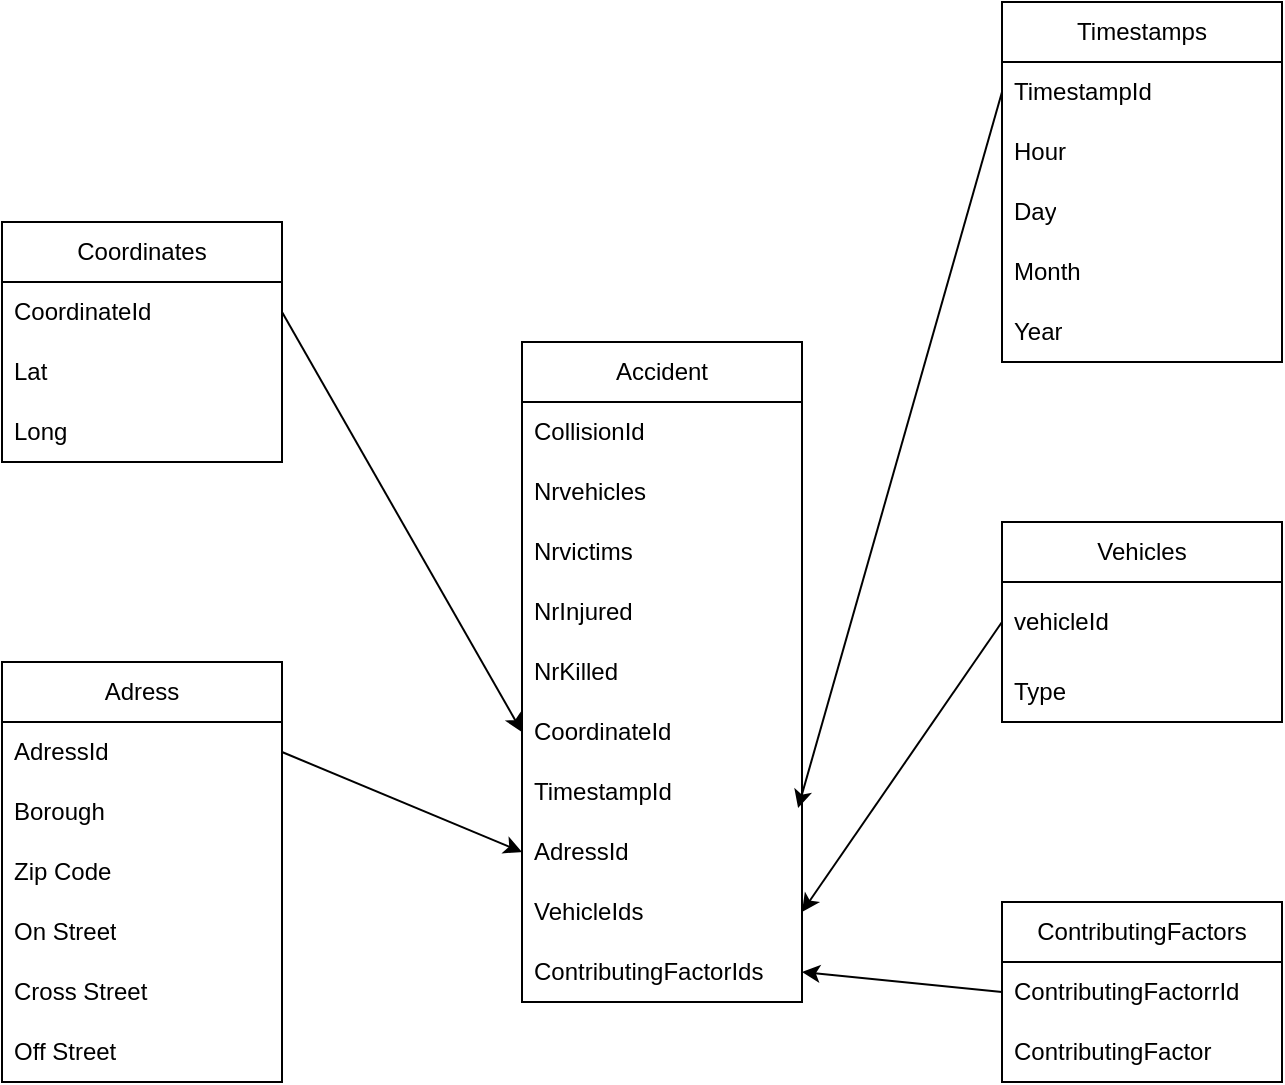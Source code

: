 <mxfile version="21.7.5" type="device">
  <diagram name="Page-1" id="FHll8WzpA1L_HqZMrtWP">
    <mxGraphModel dx="1434" dy="954" grid="1" gridSize="10" guides="1" tooltips="1" connect="1" arrows="1" fold="1" page="1" pageScale="1" pageWidth="850" pageHeight="1100" math="0" shadow="0">
      <root>
        <mxCell id="0" />
        <mxCell id="1" parent="0" />
        <mxCell id="hzd8DgvggC8h37WjO7RR-1" value="Accident" style="swimlane;fontStyle=0;childLayout=stackLayout;horizontal=1;startSize=30;horizontalStack=0;resizeParent=1;resizeParentMax=0;resizeLast=0;collapsible=1;marginBottom=0;whiteSpace=wrap;html=1;" parent="1" vertex="1">
          <mxGeometry x="390" y="360" width="140" height="330" as="geometry" />
        </mxCell>
        <mxCell id="hzd8DgvggC8h37WjO7RR-2" value="CollisionId" style="text;strokeColor=none;fillColor=none;align=left;verticalAlign=middle;spacingLeft=4;spacingRight=4;overflow=hidden;points=[[0,0.5],[1,0.5]];portConstraint=eastwest;rotatable=0;whiteSpace=wrap;html=1;" parent="hzd8DgvggC8h37WjO7RR-1" vertex="1">
          <mxGeometry y="30" width="140" height="30" as="geometry" />
        </mxCell>
        <mxCell id="hzd8DgvggC8h37WjO7RR-3" value="Nrvehicles" style="text;strokeColor=none;fillColor=none;align=left;verticalAlign=middle;spacingLeft=4;spacingRight=4;overflow=hidden;points=[[0,0.5],[1,0.5]];portConstraint=eastwest;rotatable=0;whiteSpace=wrap;html=1;" parent="hzd8DgvggC8h37WjO7RR-1" vertex="1">
          <mxGeometry y="60" width="140" height="30" as="geometry" />
        </mxCell>
        <mxCell id="hzd8DgvggC8h37WjO7RR-44" value="Nrvictims" style="text;strokeColor=none;fillColor=none;align=left;verticalAlign=middle;spacingLeft=4;spacingRight=4;overflow=hidden;points=[[0,0.5],[1,0.5]];portConstraint=eastwest;rotatable=0;whiteSpace=wrap;html=1;" parent="hzd8DgvggC8h37WjO7RR-1" vertex="1">
          <mxGeometry y="90" width="140" height="30" as="geometry" />
        </mxCell>
        <mxCell id="hzd8DgvggC8h37WjO7RR-41" value="NrInjured" style="text;strokeColor=none;fillColor=none;align=left;verticalAlign=middle;spacingLeft=4;spacingRight=4;overflow=hidden;points=[[0,0.5],[1,0.5]];portConstraint=eastwest;rotatable=0;whiteSpace=wrap;html=1;" parent="hzd8DgvggC8h37WjO7RR-1" vertex="1">
          <mxGeometry y="120" width="140" height="30" as="geometry" />
        </mxCell>
        <mxCell id="-MyG7ZGug_sTL0hXFKQI-2" value="NrKilled" style="text;strokeColor=none;fillColor=none;align=left;verticalAlign=middle;spacingLeft=4;spacingRight=4;overflow=hidden;points=[[0,0.5],[1,0.5]];portConstraint=eastwest;rotatable=0;whiteSpace=wrap;html=1;" vertex="1" parent="hzd8DgvggC8h37WjO7RR-1">
          <mxGeometry y="150" width="140" height="30" as="geometry" />
        </mxCell>
        <mxCell id="hzd8DgvggC8h37WjO7RR-4" value="CoordinateId" style="text;strokeColor=none;fillColor=none;align=left;verticalAlign=middle;spacingLeft=4;spacingRight=4;overflow=hidden;points=[[0,0.5],[1,0.5]];portConstraint=eastwest;rotatable=0;whiteSpace=wrap;html=1;" parent="hzd8DgvggC8h37WjO7RR-1" vertex="1">
          <mxGeometry y="180" width="140" height="30" as="geometry" />
        </mxCell>
        <mxCell id="hzd8DgvggC8h37WjO7RR-24" value="TimestampId" style="text;strokeColor=none;fillColor=none;align=left;verticalAlign=middle;spacingLeft=4;spacingRight=4;overflow=hidden;points=[[0,0.5],[1,0.5]];portConstraint=eastwest;rotatable=0;whiteSpace=wrap;html=1;" parent="hzd8DgvggC8h37WjO7RR-1" vertex="1">
          <mxGeometry y="210" width="140" height="30" as="geometry" />
        </mxCell>
        <mxCell id="hzd8DgvggC8h37WjO7RR-40" value="AdressId" style="text;strokeColor=none;fillColor=none;align=left;verticalAlign=middle;spacingLeft=4;spacingRight=4;overflow=hidden;points=[[0,0.5],[1,0.5]];portConstraint=eastwest;rotatable=0;whiteSpace=wrap;html=1;" parent="hzd8DgvggC8h37WjO7RR-1" vertex="1">
          <mxGeometry y="240" width="140" height="30" as="geometry" />
        </mxCell>
        <mxCell id="hzd8DgvggC8h37WjO7RR-42" value="VehicleIds" style="text;strokeColor=none;fillColor=none;align=left;verticalAlign=middle;spacingLeft=4;spacingRight=4;overflow=hidden;points=[[0,0.5],[1,0.5]];portConstraint=eastwest;rotatable=0;whiteSpace=wrap;html=1;" parent="hzd8DgvggC8h37WjO7RR-1" vertex="1">
          <mxGeometry y="270" width="140" height="30" as="geometry" />
        </mxCell>
        <mxCell id="-MyG7ZGug_sTL0hXFKQI-1" value="ContributingFactorIds" style="text;strokeColor=none;fillColor=none;align=left;verticalAlign=middle;spacingLeft=4;spacingRight=4;overflow=hidden;points=[[0,0.5],[1,0.5]];portConstraint=eastwest;rotatable=0;whiteSpace=wrap;html=1;" vertex="1" parent="hzd8DgvggC8h37WjO7RR-1">
          <mxGeometry y="300" width="140" height="30" as="geometry" />
        </mxCell>
        <mxCell id="hzd8DgvggC8h37WjO7RR-9" value="Adress" style="swimlane;fontStyle=0;childLayout=stackLayout;horizontal=1;startSize=30;horizontalStack=0;resizeParent=1;resizeParentMax=0;resizeLast=0;collapsible=1;marginBottom=0;whiteSpace=wrap;html=1;" parent="1" vertex="1">
          <mxGeometry x="130" y="520" width="140" height="210" as="geometry" />
        </mxCell>
        <mxCell id="hzd8DgvggC8h37WjO7RR-10" value="AdressId" style="text;strokeColor=none;fillColor=none;align=left;verticalAlign=middle;spacingLeft=4;spacingRight=4;overflow=hidden;points=[[0,0.5],[1,0.5]];portConstraint=eastwest;rotatable=0;whiteSpace=wrap;html=1;" parent="hzd8DgvggC8h37WjO7RR-9" vertex="1">
          <mxGeometry y="30" width="140" height="30" as="geometry" />
        </mxCell>
        <mxCell id="hzd8DgvggC8h37WjO7RR-19" value="Borough" style="text;strokeColor=none;fillColor=none;align=left;verticalAlign=middle;spacingLeft=4;spacingRight=4;overflow=hidden;points=[[0,0.5],[1,0.5]];portConstraint=eastwest;rotatable=0;whiteSpace=wrap;html=1;" parent="hzd8DgvggC8h37WjO7RR-9" vertex="1">
          <mxGeometry y="60" width="140" height="30" as="geometry" />
        </mxCell>
        <mxCell id="hzd8DgvggC8h37WjO7RR-11" value="Zip Code" style="text;strokeColor=none;fillColor=none;align=left;verticalAlign=middle;spacingLeft=4;spacingRight=4;overflow=hidden;points=[[0,0.5],[1,0.5]];portConstraint=eastwest;rotatable=0;whiteSpace=wrap;html=1;" parent="hzd8DgvggC8h37WjO7RR-9" vertex="1">
          <mxGeometry y="90" width="140" height="30" as="geometry" />
        </mxCell>
        <mxCell id="hzd8DgvggC8h37WjO7RR-12" value="On Street" style="text;strokeColor=none;fillColor=none;align=left;verticalAlign=middle;spacingLeft=4;spacingRight=4;overflow=hidden;points=[[0,0.5],[1,0.5]];portConstraint=eastwest;rotatable=0;whiteSpace=wrap;html=1;" parent="hzd8DgvggC8h37WjO7RR-9" vertex="1">
          <mxGeometry y="120" width="140" height="30" as="geometry" />
        </mxCell>
        <mxCell id="hzd8DgvggC8h37WjO7RR-17" value="Cross Street" style="text;strokeColor=none;fillColor=none;align=left;verticalAlign=middle;spacingLeft=4;spacingRight=4;overflow=hidden;points=[[0,0.5],[1,0.5]];portConstraint=eastwest;rotatable=0;whiteSpace=wrap;html=1;" parent="hzd8DgvggC8h37WjO7RR-9" vertex="1">
          <mxGeometry y="150" width="140" height="30" as="geometry" />
        </mxCell>
        <mxCell id="hzd8DgvggC8h37WjO7RR-18" value="Off Street" style="text;strokeColor=none;fillColor=none;align=left;verticalAlign=middle;spacingLeft=4;spacingRight=4;overflow=hidden;points=[[0,0.5],[1,0.5]];portConstraint=eastwest;rotatable=0;whiteSpace=wrap;html=1;" parent="hzd8DgvggC8h37WjO7RR-9" vertex="1">
          <mxGeometry y="180" width="140" height="30" as="geometry" />
        </mxCell>
        <mxCell id="hzd8DgvggC8h37WjO7RR-13" value="Coordinates" style="swimlane;fontStyle=0;childLayout=stackLayout;horizontal=1;startSize=30;horizontalStack=0;resizeParent=1;resizeParentMax=0;resizeLast=0;collapsible=1;marginBottom=0;whiteSpace=wrap;html=1;" parent="1" vertex="1">
          <mxGeometry x="130" y="300" width="140" height="120" as="geometry" />
        </mxCell>
        <mxCell id="hzd8DgvggC8h37WjO7RR-14" value="CoordinateId" style="text;strokeColor=none;fillColor=none;align=left;verticalAlign=middle;spacingLeft=4;spacingRight=4;overflow=hidden;points=[[0,0.5],[1,0.5]];portConstraint=eastwest;rotatable=0;whiteSpace=wrap;html=1;" parent="hzd8DgvggC8h37WjO7RR-13" vertex="1">
          <mxGeometry y="30" width="140" height="30" as="geometry" />
        </mxCell>
        <mxCell id="hzd8DgvggC8h37WjO7RR-15" value="Lat" style="text;strokeColor=none;fillColor=none;align=left;verticalAlign=middle;spacingLeft=4;spacingRight=4;overflow=hidden;points=[[0,0.5],[1,0.5]];portConstraint=eastwest;rotatable=0;whiteSpace=wrap;html=1;" parent="hzd8DgvggC8h37WjO7RR-13" vertex="1">
          <mxGeometry y="60" width="140" height="30" as="geometry" />
        </mxCell>
        <mxCell id="hzd8DgvggC8h37WjO7RR-16" value="Long" style="text;strokeColor=none;fillColor=none;align=left;verticalAlign=middle;spacingLeft=4;spacingRight=4;overflow=hidden;points=[[0,0.5],[1,0.5]];portConstraint=eastwest;rotatable=0;whiteSpace=wrap;html=1;" parent="hzd8DgvggC8h37WjO7RR-13" vertex="1">
          <mxGeometry y="90" width="140" height="30" as="geometry" />
        </mxCell>
        <mxCell id="hzd8DgvggC8h37WjO7RR-25" value="Timestamps" style="swimlane;fontStyle=0;childLayout=stackLayout;horizontal=1;startSize=30;horizontalStack=0;resizeParent=1;resizeParentMax=0;resizeLast=0;collapsible=1;marginBottom=0;whiteSpace=wrap;html=1;" parent="1" vertex="1">
          <mxGeometry x="630" y="190" width="140" height="180" as="geometry" />
        </mxCell>
        <mxCell id="hzd8DgvggC8h37WjO7RR-26" value="TimestampId" style="text;strokeColor=none;fillColor=none;align=left;verticalAlign=middle;spacingLeft=4;spacingRight=4;overflow=hidden;points=[[0,0.5],[1,0.5]];portConstraint=eastwest;rotatable=0;whiteSpace=wrap;html=1;" parent="hzd8DgvggC8h37WjO7RR-25" vertex="1">
          <mxGeometry y="30" width="140" height="30" as="geometry" />
        </mxCell>
        <mxCell id="hzd8DgvggC8h37WjO7RR-27" value="Hour" style="text;strokeColor=none;fillColor=none;align=left;verticalAlign=middle;spacingLeft=4;spacingRight=4;overflow=hidden;points=[[0,0.5],[1,0.5]];portConstraint=eastwest;rotatable=0;whiteSpace=wrap;html=1;" parent="hzd8DgvggC8h37WjO7RR-25" vertex="1">
          <mxGeometry y="60" width="140" height="30" as="geometry" />
        </mxCell>
        <mxCell id="hzd8DgvggC8h37WjO7RR-28" value="Day" style="text;strokeColor=none;fillColor=none;align=left;verticalAlign=middle;spacingLeft=4;spacingRight=4;overflow=hidden;points=[[0,0.5],[1,0.5]];portConstraint=eastwest;rotatable=0;whiteSpace=wrap;html=1;" parent="hzd8DgvggC8h37WjO7RR-25" vertex="1">
          <mxGeometry y="90" width="140" height="30" as="geometry" />
        </mxCell>
        <mxCell id="hzd8DgvggC8h37WjO7RR-29" value="Month" style="text;strokeColor=none;fillColor=none;align=left;verticalAlign=middle;spacingLeft=4;spacingRight=4;overflow=hidden;points=[[0,0.5],[1,0.5]];portConstraint=eastwest;rotatable=0;whiteSpace=wrap;html=1;" parent="hzd8DgvggC8h37WjO7RR-25" vertex="1">
          <mxGeometry y="120" width="140" height="30" as="geometry" />
        </mxCell>
        <mxCell id="hzd8DgvggC8h37WjO7RR-30" value="Year" style="text;strokeColor=none;fillColor=none;align=left;verticalAlign=middle;spacingLeft=4;spacingRight=4;overflow=hidden;points=[[0,0.5],[1,0.5]];portConstraint=eastwest;rotatable=0;whiteSpace=wrap;html=1;" parent="hzd8DgvggC8h37WjO7RR-25" vertex="1">
          <mxGeometry y="150" width="140" height="30" as="geometry" />
        </mxCell>
        <mxCell id="hzd8DgvggC8h37WjO7RR-33" style="rounded=0;orthogonalLoop=1;jettySize=auto;html=1;entryX=0.986;entryY=0.767;entryDx=0;entryDy=0;entryPerimeter=0;exitX=0;exitY=0.25;exitDx=0;exitDy=0;" parent="1" source="hzd8DgvggC8h37WjO7RR-25" target="hzd8DgvggC8h37WjO7RR-24" edge="1">
          <mxGeometry relative="1" as="geometry" />
        </mxCell>
        <mxCell id="hzd8DgvggC8h37WjO7RR-34" style="rounded=0;orthogonalLoop=1;jettySize=auto;html=1;exitX=1;exitY=0.5;exitDx=0;exitDy=0;entryX=0;entryY=0.5;entryDx=0;entryDy=0;" parent="1" source="hzd8DgvggC8h37WjO7RR-10" target="hzd8DgvggC8h37WjO7RR-40" edge="1">
          <mxGeometry relative="1" as="geometry">
            <mxPoint x="285" y="535" as="targetPoint" />
          </mxGeometry>
        </mxCell>
        <mxCell id="hzd8DgvggC8h37WjO7RR-35" style="rounded=0;orthogonalLoop=1;jettySize=auto;html=1;exitX=1;exitY=0.5;exitDx=0;exitDy=0;entryX=0;entryY=0.5;entryDx=0;entryDy=0;" parent="1" source="hzd8DgvggC8h37WjO7RR-14" target="hzd8DgvggC8h37WjO7RR-4" edge="1">
          <mxGeometry relative="1" as="geometry">
            <mxPoint x="285" y="535" as="targetPoint" />
          </mxGeometry>
        </mxCell>
        <mxCell id="hzd8DgvggC8h37WjO7RR-36" value="Vehicles" style="swimlane;fontStyle=0;childLayout=stackLayout;horizontal=1;startSize=30;horizontalStack=0;resizeParent=1;resizeParentMax=0;resizeLast=0;collapsible=1;marginBottom=0;whiteSpace=wrap;html=1;" parent="1" vertex="1">
          <mxGeometry x="630" y="450" width="140" height="100" as="geometry" />
        </mxCell>
        <mxCell id="hzd8DgvggC8h37WjO7RR-37" value="vehicleId" style="text;strokeColor=none;fillColor=none;align=left;verticalAlign=middle;spacingLeft=4;spacingRight=4;overflow=hidden;points=[[0,0.5],[1,0.5]];portConstraint=eastwest;rotatable=0;whiteSpace=wrap;html=1;" parent="hzd8DgvggC8h37WjO7RR-36" vertex="1">
          <mxGeometry y="30" width="140" height="40" as="geometry" />
        </mxCell>
        <mxCell id="hzd8DgvggC8h37WjO7RR-39" value="Type" style="text;strokeColor=none;fillColor=none;align=left;verticalAlign=middle;spacingLeft=4;spacingRight=4;overflow=hidden;points=[[0,0.5],[1,0.5]];portConstraint=eastwest;rotatable=0;whiteSpace=wrap;html=1;" parent="hzd8DgvggC8h37WjO7RR-36" vertex="1">
          <mxGeometry y="70" width="140" height="30" as="geometry" />
        </mxCell>
        <mxCell id="hzd8DgvggC8h37WjO7RR-43" style="rounded=0;orthogonalLoop=1;jettySize=auto;html=1;exitX=0;exitY=0.5;exitDx=0;exitDy=0;entryX=1;entryY=0.5;entryDx=0;entryDy=0;" parent="1" source="hzd8DgvggC8h37WjO7RR-37" target="hzd8DgvggC8h37WjO7RR-42" edge="1">
          <mxGeometry relative="1" as="geometry" />
        </mxCell>
        <mxCell id="hzd8DgvggC8h37WjO7RR-45" value="ContributingFactors" style="swimlane;fontStyle=0;childLayout=stackLayout;horizontal=1;startSize=30;horizontalStack=0;resizeParent=1;resizeParentMax=0;resizeLast=0;collapsible=1;marginBottom=0;whiteSpace=wrap;html=1;" parent="1" vertex="1">
          <mxGeometry x="630" y="640" width="140" height="90" as="geometry" />
        </mxCell>
        <mxCell id="hzd8DgvggC8h37WjO7RR-46" value="ContributingFactorrId" style="text;strokeColor=none;fillColor=none;align=left;verticalAlign=middle;spacingLeft=4;spacingRight=4;overflow=hidden;points=[[0,0.5],[1,0.5]];portConstraint=eastwest;rotatable=0;whiteSpace=wrap;html=1;" parent="hzd8DgvggC8h37WjO7RR-45" vertex="1">
          <mxGeometry y="30" width="140" height="30" as="geometry" />
        </mxCell>
        <mxCell id="hzd8DgvggC8h37WjO7RR-47" value="ContributingFactor" style="text;strokeColor=none;fillColor=none;align=left;verticalAlign=middle;spacingLeft=4;spacingRight=4;overflow=hidden;points=[[0,0.5],[1,0.5]];portConstraint=eastwest;rotatable=0;whiteSpace=wrap;html=1;" parent="hzd8DgvggC8h37WjO7RR-45" vertex="1">
          <mxGeometry y="60" width="140" height="30" as="geometry" />
        </mxCell>
        <mxCell id="hzd8DgvggC8h37WjO7RR-50" style="rounded=0;orthogonalLoop=1;jettySize=auto;html=1;entryX=1;entryY=0.5;entryDx=0;entryDy=0;exitX=0;exitY=0.5;exitDx=0;exitDy=0;" parent="1" source="hzd8DgvggC8h37WjO7RR-46" target="-MyG7ZGug_sTL0hXFKQI-1" edge="1">
          <mxGeometry relative="1" as="geometry" />
        </mxCell>
      </root>
    </mxGraphModel>
  </diagram>
</mxfile>
